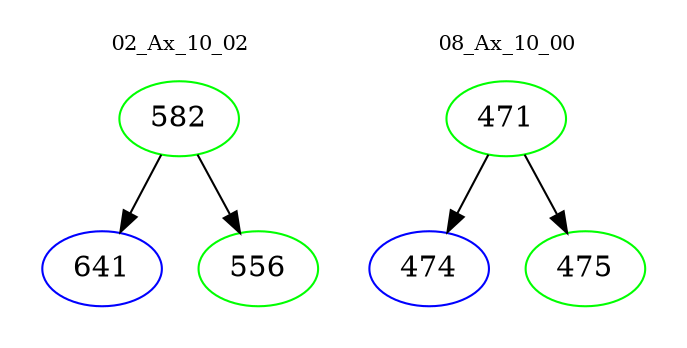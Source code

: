 digraph{
subgraph cluster_0 {
color = white
label = "02_Ax_10_02";
fontsize=10;
T0_582 [label="582", color="green"]
T0_582 -> T0_641 [color="black"]
T0_641 [label="641", color="blue"]
T0_582 -> T0_556 [color="black"]
T0_556 [label="556", color="green"]
}
subgraph cluster_1 {
color = white
label = "08_Ax_10_00";
fontsize=10;
T1_471 [label="471", color="green"]
T1_471 -> T1_474 [color="black"]
T1_474 [label="474", color="blue"]
T1_471 -> T1_475 [color="black"]
T1_475 [label="475", color="green"]
}
}
